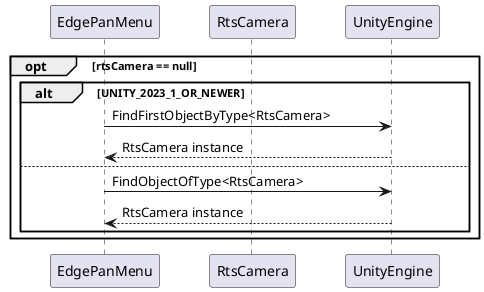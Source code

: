 ﻿@startuml
    skinparam Shadowing false
    skinparam ParticipantPadding 20

    participant EdgePanMenu
    participant RtsCamera
    participant UnityEngine

    opt rtsCamera == null
        alt UNITY_2023_1_OR_NEWER
            EdgePanMenu -> UnityEngine : FindFirstObjectByType<RtsCamera>
            UnityEngine --> EdgePanMenu : RtsCamera instance
        else
            EdgePanMenu -> UnityEngine : FindObjectOfType<RtsCamera>
            UnityEngine --> EdgePanMenu : RtsCamera instance
        end
    end

@enduml